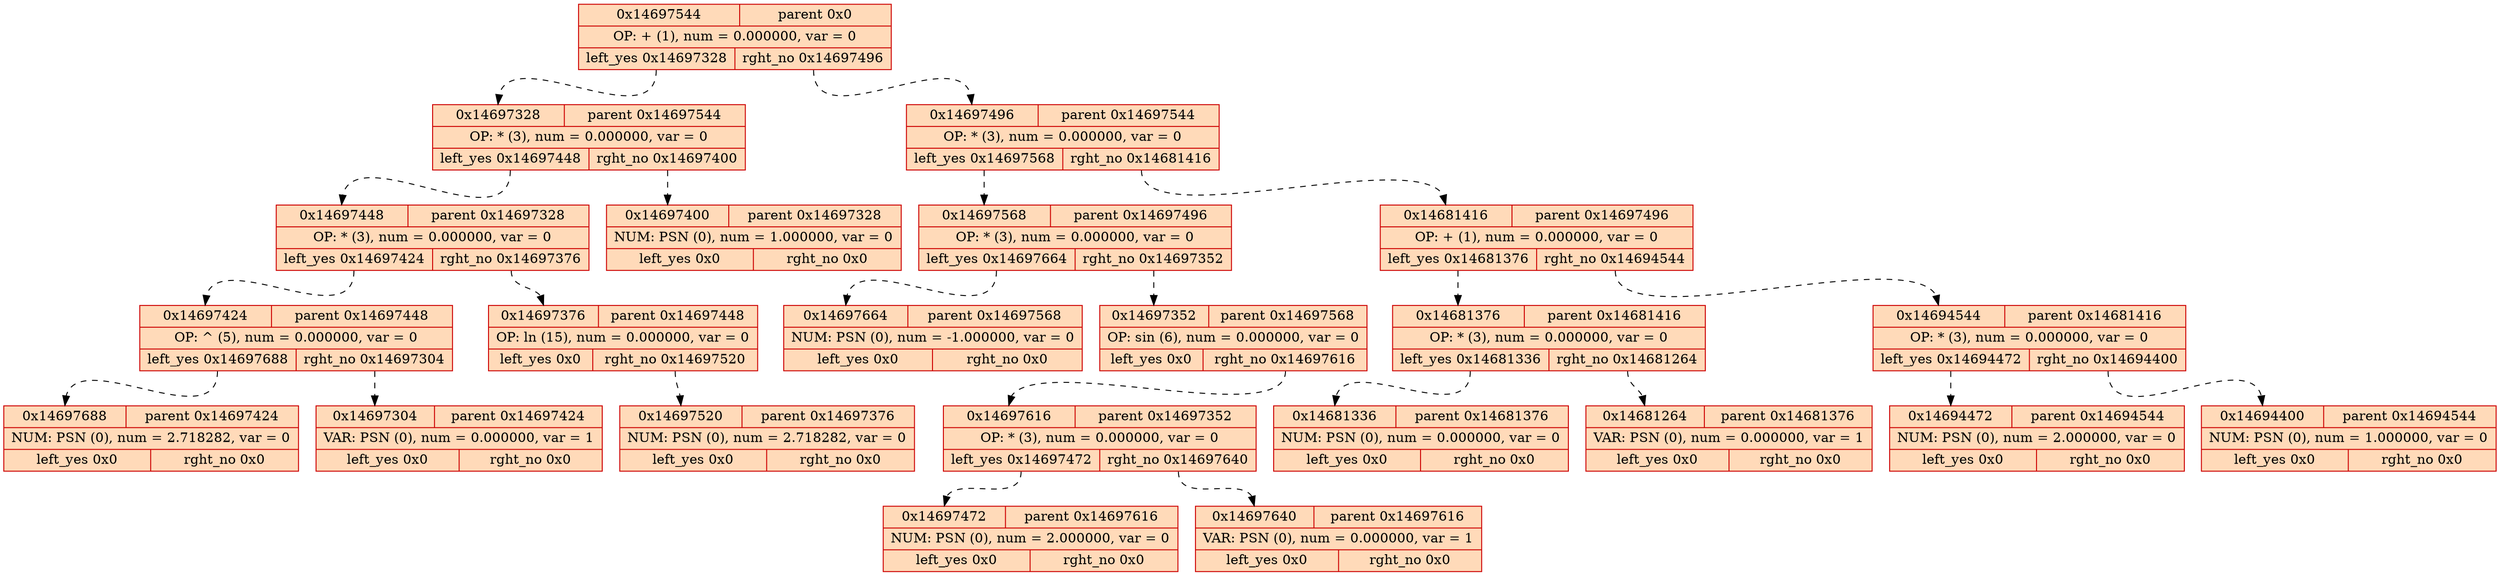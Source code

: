 digraph tree{
	rankdir=TB;
spline = ortho;
	14697544[style="filled",fillcolor="peachpuff"shape=record,color=red3,label="{{<f0> 0x14697544 |<f3>parent 0x0}|OP: + (1), num = 0.000000, var = 0|{<f2>left_yes 0x14697328 | <f1>rght_no 0x14697496}}"]
	14697544:<f2>:s->14697328:<f0>:n[weight = 1, constraint=true, style="dashed"]
	14697544:<f1>:s->14697496:<f0>:n[weight = 1, constraint=true, style="dashed"]
	14697496[style="filled",fillcolor="peachpuff"shape=record,color=red3,label="{{<f0> 0x14697496 |<f3>parent 0x14697544}|OP: * (3), num = 0.000000, var = 0|{<f2>left_yes 0x14697568 | <f1>rght_no 0x14681416}}"]
	14697496:<f2>:s->14697568:<f0>:n[weight = 1, constraint=true, style="dashed"]
	14697496:<f1>:s->14681416:<f0>:n[weight = 1, constraint=true, style="dashed"]
	14681416[style="filled",fillcolor="peachpuff"shape=record,color=red3,label="{{<f0> 0x14681416 |<f3>parent 0x14697496}|OP: + (1), num = 0.000000, var = 0|{<f2>left_yes 0x14681376 | <f1>rght_no 0x14694544}}"]
	14681416:<f2>:s->14681376:<f0>:n[weight = 1, constraint=true, style="dashed"]
	14681416:<f1>:s->14694544:<f0>:n[weight = 1, constraint=true, style="dashed"]
	14694544[style="filled",fillcolor="peachpuff"shape=record,color=red3,label="{{<f0> 0x14694544 |<f3>parent 0x14681416}|OP: * (3), num = 0.000000, var = 0|{<f2>left_yes 0x14694472 | <f1>rght_no 0x14694400}}"]
	14694544:<f2>:s->14694472:<f0>:n[weight = 1, constraint=true, style="dashed"]
	14694544:<f1>:s->14694400:<f0>:n[weight = 1, constraint=true, style="dashed"]
	14694400[style="filled",fillcolor="peachpuff"shape=record,color=red3,label="{{<f0> 0x14694400 |<f3>parent 0x14694544}|NUM: PSN  (0), num = 1.000000, var = 0|{<f2>left_yes 0x0 | <f1>rght_no 0x0}}"]
	14694472[style="filled",fillcolor="peachpuff"shape=record,color=red3,label="{{<f0> 0x14694472 |<f3>parent 0x14694544}|NUM: PSN  (0), num = 2.000000, var = 0|{<f2>left_yes 0x0 | <f1>rght_no 0x0}}"]
	14681376[style="filled",fillcolor="peachpuff"shape=record,color=red3,label="{{<f0> 0x14681376 |<f3>parent 0x14681416}|OP: * (3), num = 0.000000, var = 0|{<f2>left_yes 0x14681336 | <f1>rght_no 0x14681264}}"]
	14681376:<f2>:s->14681336:<f0>:n[weight = 1, constraint=true, style="dashed"]
	14681376:<f1>:s->14681264:<f0>:n[weight = 1, constraint=true, style="dashed"]
	14681264[style="filled",fillcolor="peachpuff"shape=record,color=red3,label="{{<f0> 0x14681264 |<f3>parent 0x14681376}|VAR: PSN  (0), num = 0.000000, var = 1|{<f2>left_yes 0x0 | <f1>rght_no 0x0}}"]
	14681336[style="filled",fillcolor="peachpuff"shape=record,color=red3,label="{{<f0> 0x14681336 |<f3>parent 0x14681376}|NUM: PSN  (0), num = 0.000000, var = 0|{<f2>left_yes 0x0 | <f1>rght_no 0x0}}"]
	14697568[style="filled",fillcolor="peachpuff"shape=record,color=red3,label="{{<f0> 0x14697568 |<f3>parent 0x14697496}|OP: * (3), num = 0.000000, var = 0|{<f2>left_yes 0x14697664 | <f1>rght_no 0x14697352}}"]
	14697568:<f2>:s->14697664:<f0>:n[weight = 1, constraint=true, style="dashed"]
	14697568:<f1>:s->14697352:<f0>:n[weight = 1, constraint=true, style="dashed"]
	14697352[style="filled",fillcolor="peachpuff"shape=record,color=red3,label="{{<f0> 0x14697352 |<f3>parent 0x14697568}|OP: sin (6), num = 0.000000, var = 0|{<f2>left_yes 0x0 | <f1>rght_no 0x14697616}}"]
	14697352:<f1>:s->14697616:<f0>:n[weight = 1, constraint=true, style="dashed"]
	14697616[style="filled",fillcolor="peachpuff"shape=record,color=red3,label="{{<f0> 0x14697616 |<f3>parent 0x14697352}|OP: * (3), num = 0.000000, var = 0|{<f2>left_yes 0x14697472 | <f1>rght_no 0x14697640}}"]
	14697616:<f2>:s->14697472:<f0>:n[weight = 1, constraint=true, style="dashed"]
	14697616:<f1>:s->14697640:<f0>:n[weight = 1, constraint=true, style="dashed"]
	14697640[style="filled",fillcolor="peachpuff"shape=record,color=red3,label="{{<f0> 0x14697640 |<f3>parent 0x14697616}|VAR: PSN  (0), num = 0.000000, var = 1|{<f2>left_yes 0x0 | <f1>rght_no 0x0}}"]
	14697472[style="filled",fillcolor="peachpuff"shape=record,color=red3,label="{{<f0> 0x14697472 |<f3>parent 0x14697616}|NUM: PSN  (0), num = 2.000000, var = 0|{<f2>left_yes 0x0 | <f1>rght_no 0x0}}"]
	14697664[style="filled",fillcolor="peachpuff"shape=record,color=red3,label="{{<f0> 0x14697664 |<f3>parent 0x14697568}|NUM: PSN  (0), num = -1.000000, var = 0|{<f2>left_yes 0x0 | <f1>rght_no 0x0}}"]
	14697328[style="filled",fillcolor="peachpuff"shape=record,color=red3,label="{{<f0> 0x14697328 |<f3>parent 0x14697544}|OP: * (3), num = 0.000000, var = 0|{<f2>left_yes 0x14697448 | <f1>rght_no 0x14697400}}"]
	14697328:<f2>:s->14697448:<f0>:n[weight = 1, constraint=true, style="dashed"]
	14697328:<f1>:s->14697400:<f0>:n[weight = 1, constraint=true, style="dashed"]
	14697400[style="filled",fillcolor="peachpuff"shape=record,color=red3,label="{{<f0> 0x14697400 |<f3>parent 0x14697328}|NUM: PSN  (0), num = 1.000000, var = 0|{<f2>left_yes 0x0 | <f1>rght_no 0x0}}"]
	14697448[style="filled",fillcolor="peachpuff"shape=record,color=red3,label="{{<f0> 0x14697448 |<f3>parent 0x14697328}|OP: * (3), num = 0.000000, var = 0|{<f2>left_yes 0x14697424 | <f1>rght_no 0x14697376}}"]
	14697448:<f2>:s->14697424:<f0>:n[weight = 1, constraint=true, style="dashed"]
	14697448:<f1>:s->14697376:<f0>:n[weight = 1, constraint=true, style="dashed"]
	14697376[style="filled",fillcolor="peachpuff"shape=record,color=red3,label="{{<f0> 0x14697376 |<f3>parent 0x14697448}|OP: ln (15), num = 0.000000, var = 0|{<f2>left_yes 0x0 | <f1>rght_no 0x14697520}}"]
	14697376:<f1>:s->14697520:<f0>:n[weight = 1, constraint=true, style="dashed"]
	14697520[style="filled",fillcolor="peachpuff"shape=record,color=red3,label="{{<f0> 0x14697520 |<f3>parent 0x14697376}|NUM: PSN  (0), num = 2.718282, var = 0|{<f2>left_yes 0x0 | <f1>rght_no 0x0}}"]
	14697424[style="filled",fillcolor="peachpuff"shape=record,color=red3,label="{{<f0> 0x14697424 |<f3>parent 0x14697448}|OP: ^ (5), num = 0.000000, var = 0|{<f2>left_yes 0x14697688 | <f1>rght_no 0x14697304}}"]
	14697424:<f2>:s->14697688:<f0>:n[weight = 1, constraint=true, style="dashed"]
	14697424:<f1>:s->14697304:<f0>:n[weight = 1, constraint=true, style="dashed"]
	14697304[style="filled",fillcolor="peachpuff"shape=record,color=red3,label="{{<f0> 0x14697304 |<f3>parent 0x14697424}|VAR: PSN  (0), num = 0.000000, var = 1|{<f2>left_yes 0x0 | <f1>rght_no 0x0}}"]
	14697688[style="filled",fillcolor="peachpuff"shape=record,color=red3,label="{{<f0> 0x14697688 |<f3>parent 0x14697424}|NUM: PSN  (0), num = 2.718282, var = 0|{<f2>left_yes 0x0 | <f1>rght_no 0x0}}"]
}
